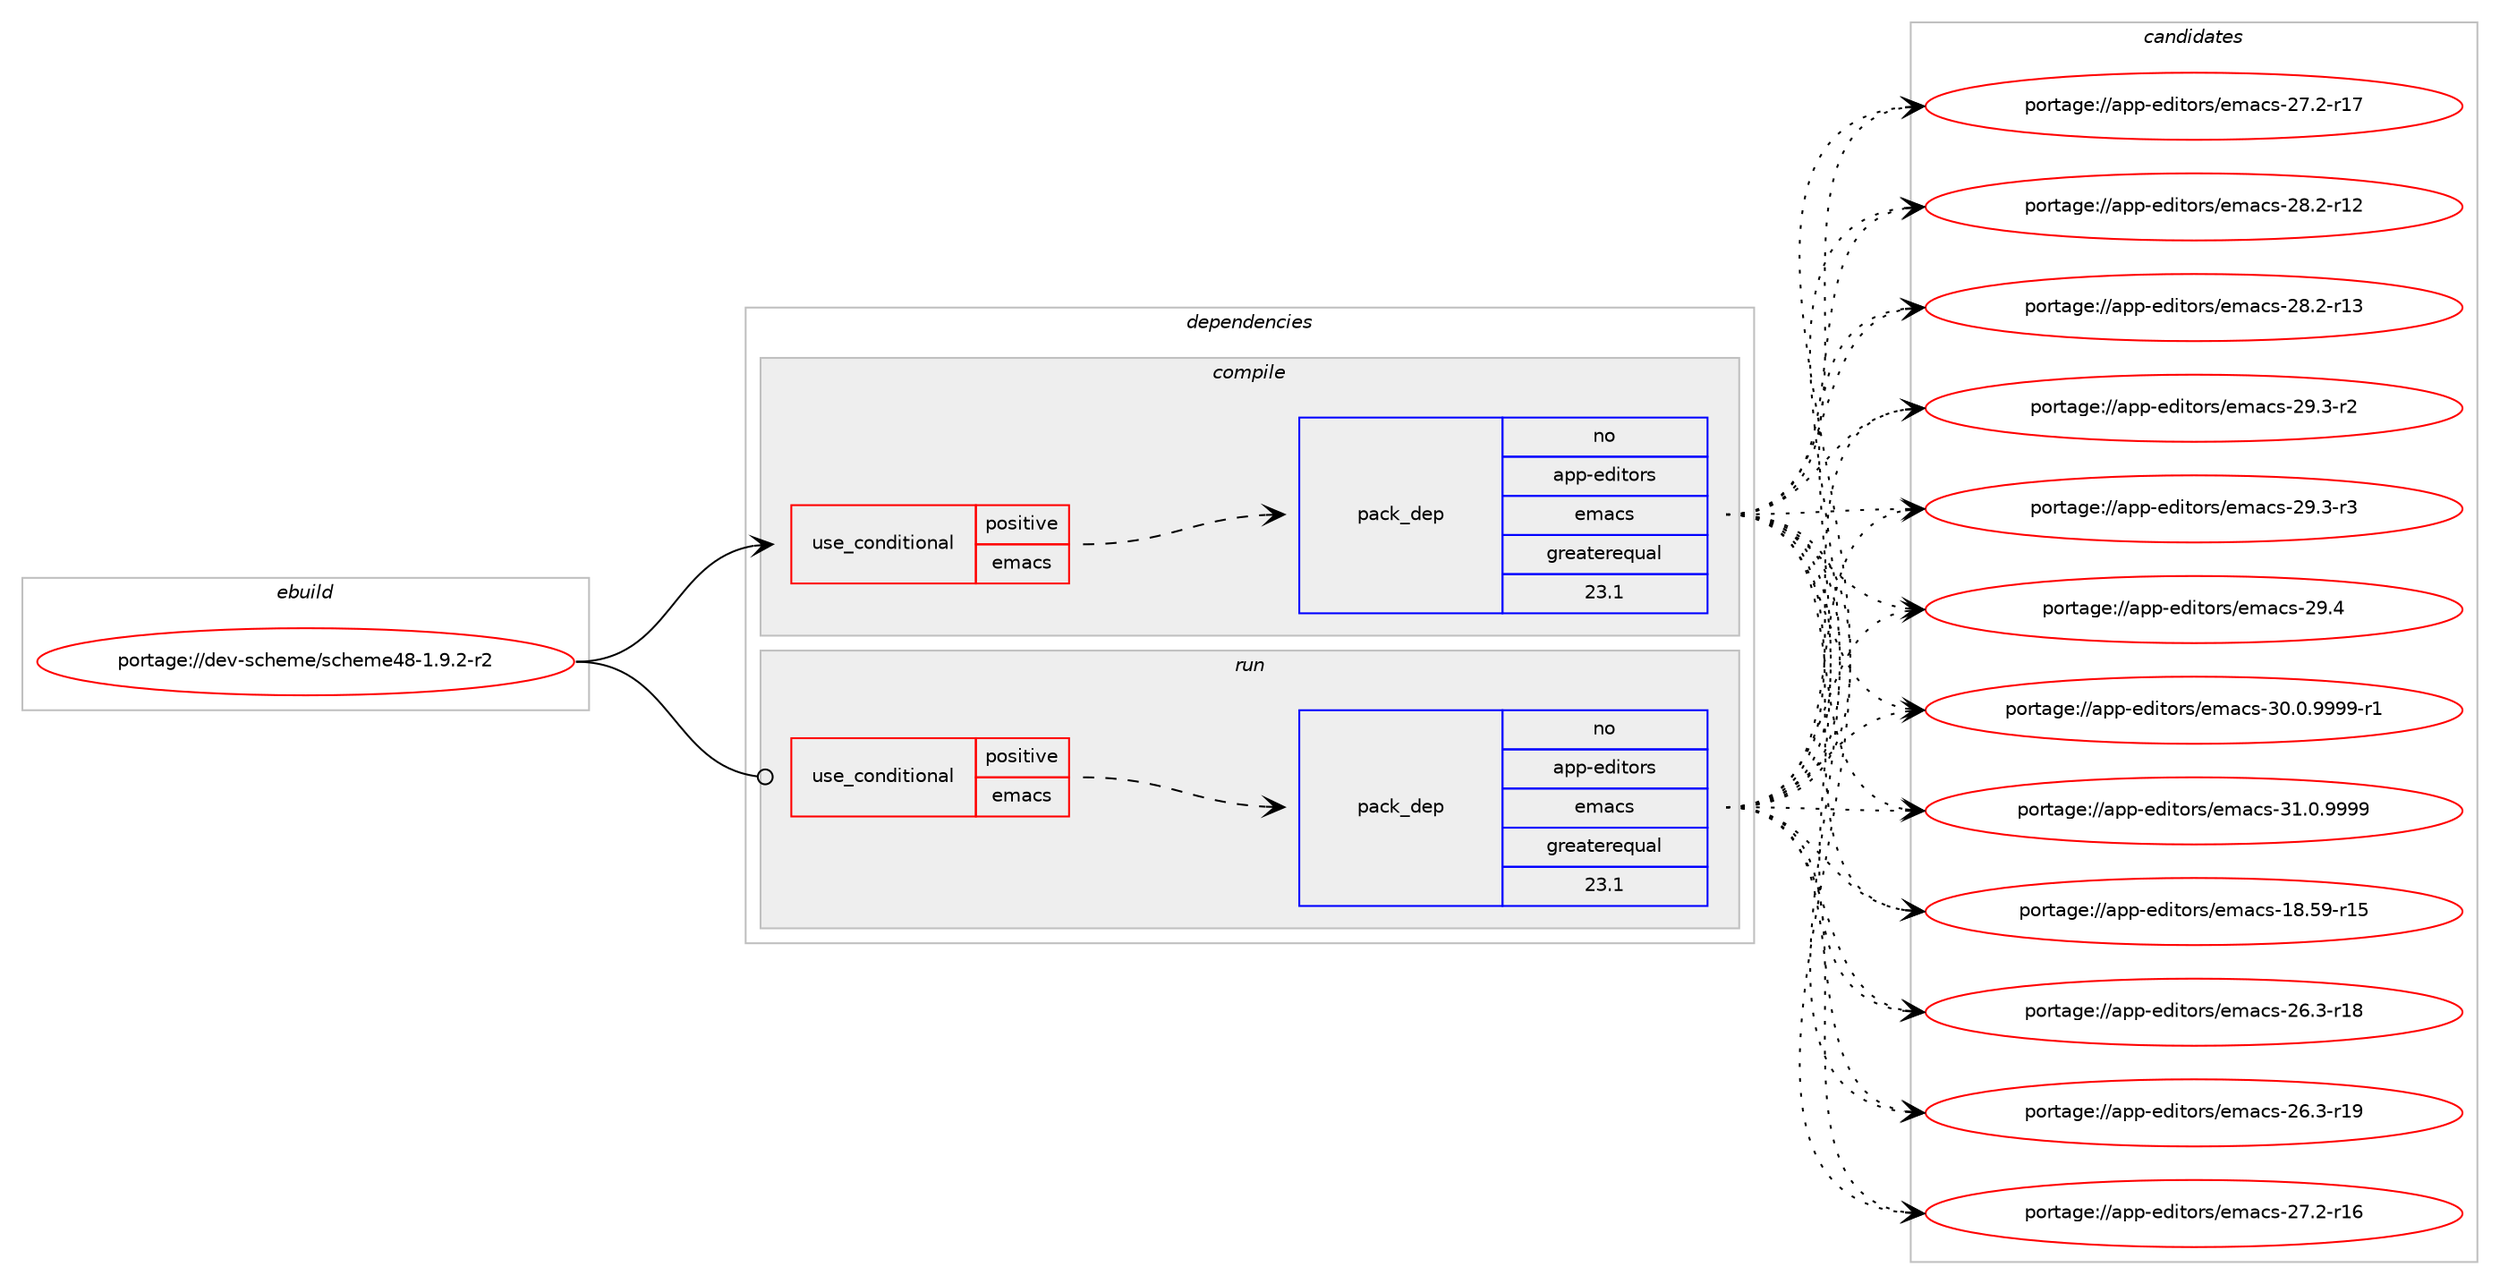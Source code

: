 digraph prolog {

# *************
# Graph options
# *************

newrank=true;
concentrate=true;
compound=true;
graph [rankdir=LR,fontname=Helvetica,fontsize=10,ranksep=1.5];#, ranksep=2.5, nodesep=0.2];
edge  [arrowhead=vee];
node  [fontname=Helvetica,fontsize=10];

# **********
# The ebuild
# **********

subgraph cluster_leftcol {
color=gray;
rank=same;
label=<<i>ebuild</i>>;
id [label="portage://dev-scheme/scheme48-1.9.2-r2", color=red, width=4, href="../dev-scheme/scheme48-1.9.2-r2.svg"];
}

# ****************
# The dependencies
# ****************

subgraph cluster_midcol {
color=gray;
label=<<i>dependencies</i>>;
subgraph cluster_compile {
fillcolor="#eeeeee";
style=filled;
label=<<i>compile</i>>;
subgraph cond57607 {
dependency107065 [label=<<TABLE BORDER="0" CELLBORDER="1" CELLSPACING="0" CELLPADDING="4"><TR><TD ROWSPAN="3" CELLPADDING="10">use_conditional</TD></TR><TR><TD>positive</TD></TR><TR><TD>emacs</TD></TR></TABLE>>, shape=none, color=red];
subgraph pack48084 {
dependency107066 [label=<<TABLE BORDER="0" CELLBORDER="1" CELLSPACING="0" CELLPADDING="4" WIDTH="220"><TR><TD ROWSPAN="6" CELLPADDING="30">pack_dep</TD></TR><TR><TD WIDTH="110">no</TD></TR><TR><TD>app-editors</TD></TR><TR><TD>emacs</TD></TR><TR><TD>greaterequal</TD></TR><TR><TD>23.1</TD></TR></TABLE>>, shape=none, color=blue];
}
dependency107065:e -> dependency107066:w [weight=20,style="dashed",arrowhead="vee"];
}
id:e -> dependency107065:w [weight=20,style="solid",arrowhead="vee"];
}
subgraph cluster_compileandrun {
fillcolor="#eeeeee";
style=filled;
label=<<i>compile and run</i>>;
}
subgraph cluster_run {
fillcolor="#eeeeee";
style=filled;
label=<<i>run</i>>;
subgraph cond57608 {
dependency107067 [label=<<TABLE BORDER="0" CELLBORDER="1" CELLSPACING="0" CELLPADDING="4"><TR><TD ROWSPAN="3" CELLPADDING="10">use_conditional</TD></TR><TR><TD>positive</TD></TR><TR><TD>emacs</TD></TR></TABLE>>, shape=none, color=red];
subgraph pack48085 {
dependency107068 [label=<<TABLE BORDER="0" CELLBORDER="1" CELLSPACING="0" CELLPADDING="4" WIDTH="220"><TR><TD ROWSPAN="6" CELLPADDING="30">pack_dep</TD></TR><TR><TD WIDTH="110">no</TD></TR><TR><TD>app-editors</TD></TR><TR><TD>emacs</TD></TR><TR><TD>greaterequal</TD></TR><TR><TD>23.1</TD></TR></TABLE>>, shape=none, color=blue];
}
dependency107067:e -> dependency107068:w [weight=20,style="dashed",arrowhead="vee"];
}
id:e -> dependency107067:w [weight=20,style="solid",arrowhead="odot"];
}
}

# **************
# The candidates
# **************

subgraph cluster_choices {
rank=same;
color=gray;
label=<<i>candidates</i>>;

subgraph choice48084 {
color=black;
nodesep=1;
choice9711211245101100105116111114115471011099799115454956465357451144953 [label="portage://app-editors/emacs-18.59-r15", color=red, width=4,href="../app-editors/emacs-18.59-r15.svg"];
choice97112112451011001051161111141154710110997991154550544651451144956 [label="portage://app-editors/emacs-26.3-r18", color=red, width=4,href="../app-editors/emacs-26.3-r18.svg"];
choice97112112451011001051161111141154710110997991154550544651451144957 [label="portage://app-editors/emacs-26.3-r19", color=red, width=4,href="../app-editors/emacs-26.3-r19.svg"];
choice97112112451011001051161111141154710110997991154550554650451144954 [label="portage://app-editors/emacs-27.2-r16", color=red, width=4,href="../app-editors/emacs-27.2-r16.svg"];
choice97112112451011001051161111141154710110997991154550554650451144955 [label="portage://app-editors/emacs-27.2-r17", color=red, width=4,href="../app-editors/emacs-27.2-r17.svg"];
choice97112112451011001051161111141154710110997991154550564650451144950 [label="portage://app-editors/emacs-28.2-r12", color=red, width=4,href="../app-editors/emacs-28.2-r12.svg"];
choice97112112451011001051161111141154710110997991154550564650451144951 [label="portage://app-editors/emacs-28.2-r13", color=red, width=4,href="../app-editors/emacs-28.2-r13.svg"];
choice971121124510110010511611111411547101109979911545505746514511450 [label="portage://app-editors/emacs-29.3-r2", color=red, width=4,href="../app-editors/emacs-29.3-r2.svg"];
choice971121124510110010511611111411547101109979911545505746514511451 [label="portage://app-editors/emacs-29.3-r3", color=red, width=4,href="../app-editors/emacs-29.3-r3.svg"];
choice97112112451011001051161111141154710110997991154550574652 [label="portage://app-editors/emacs-29.4", color=red, width=4,href="../app-editors/emacs-29.4.svg"];
choice9711211245101100105116111114115471011099799115455148464846575757574511449 [label="portage://app-editors/emacs-30.0.9999-r1", color=red, width=4,href="../app-editors/emacs-30.0.9999-r1.svg"];
choice971121124510110010511611111411547101109979911545514946484657575757 [label="portage://app-editors/emacs-31.0.9999", color=red, width=4,href="../app-editors/emacs-31.0.9999.svg"];
dependency107066:e -> choice9711211245101100105116111114115471011099799115454956465357451144953:w [style=dotted,weight="100"];
dependency107066:e -> choice97112112451011001051161111141154710110997991154550544651451144956:w [style=dotted,weight="100"];
dependency107066:e -> choice97112112451011001051161111141154710110997991154550544651451144957:w [style=dotted,weight="100"];
dependency107066:e -> choice97112112451011001051161111141154710110997991154550554650451144954:w [style=dotted,weight="100"];
dependency107066:e -> choice97112112451011001051161111141154710110997991154550554650451144955:w [style=dotted,weight="100"];
dependency107066:e -> choice97112112451011001051161111141154710110997991154550564650451144950:w [style=dotted,weight="100"];
dependency107066:e -> choice97112112451011001051161111141154710110997991154550564650451144951:w [style=dotted,weight="100"];
dependency107066:e -> choice971121124510110010511611111411547101109979911545505746514511450:w [style=dotted,weight="100"];
dependency107066:e -> choice971121124510110010511611111411547101109979911545505746514511451:w [style=dotted,weight="100"];
dependency107066:e -> choice97112112451011001051161111141154710110997991154550574652:w [style=dotted,weight="100"];
dependency107066:e -> choice9711211245101100105116111114115471011099799115455148464846575757574511449:w [style=dotted,weight="100"];
dependency107066:e -> choice971121124510110010511611111411547101109979911545514946484657575757:w [style=dotted,weight="100"];
}
subgraph choice48085 {
color=black;
nodesep=1;
choice9711211245101100105116111114115471011099799115454956465357451144953 [label="portage://app-editors/emacs-18.59-r15", color=red, width=4,href="../app-editors/emacs-18.59-r15.svg"];
choice97112112451011001051161111141154710110997991154550544651451144956 [label="portage://app-editors/emacs-26.3-r18", color=red, width=4,href="../app-editors/emacs-26.3-r18.svg"];
choice97112112451011001051161111141154710110997991154550544651451144957 [label="portage://app-editors/emacs-26.3-r19", color=red, width=4,href="../app-editors/emacs-26.3-r19.svg"];
choice97112112451011001051161111141154710110997991154550554650451144954 [label="portage://app-editors/emacs-27.2-r16", color=red, width=4,href="../app-editors/emacs-27.2-r16.svg"];
choice97112112451011001051161111141154710110997991154550554650451144955 [label="portage://app-editors/emacs-27.2-r17", color=red, width=4,href="../app-editors/emacs-27.2-r17.svg"];
choice97112112451011001051161111141154710110997991154550564650451144950 [label="portage://app-editors/emacs-28.2-r12", color=red, width=4,href="../app-editors/emacs-28.2-r12.svg"];
choice97112112451011001051161111141154710110997991154550564650451144951 [label="portage://app-editors/emacs-28.2-r13", color=red, width=4,href="../app-editors/emacs-28.2-r13.svg"];
choice971121124510110010511611111411547101109979911545505746514511450 [label="portage://app-editors/emacs-29.3-r2", color=red, width=4,href="../app-editors/emacs-29.3-r2.svg"];
choice971121124510110010511611111411547101109979911545505746514511451 [label="portage://app-editors/emacs-29.3-r3", color=red, width=4,href="../app-editors/emacs-29.3-r3.svg"];
choice97112112451011001051161111141154710110997991154550574652 [label="portage://app-editors/emacs-29.4", color=red, width=4,href="../app-editors/emacs-29.4.svg"];
choice9711211245101100105116111114115471011099799115455148464846575757574511449 [label="portage://app-editors/emacs-30.0.9999-r1", color=red, width=4,href="../app-editors/emacs-30.0.9999-r1.svg"];
choice971121124510110010511611111411547101109979911545514946484657575757 [label="portage://app-editors/emacs-31.0.9999", color=red, width=4,href="../app-editors/emacs-31.0.9999.svg"];
dependency107068:e -> choice9711211245101100105116111114115471011099799115454956465357451144953:w [style=dotted,weight="100"];
dependency107068:e -> choice97112112451011001051161111141154710110997991154550544651451144956:w [style=dotted,weight="100"];
dependency107068:e -> choice97112112451011001051161111141154710110997991154550544651451144957:w [style=dotted,weight="100"];
dependency107068:e -> choice97112112451011001051161111141154710110997991154550554650451144954:w [style=dotted,weight="100"];
dependency107068:e -> choice97112112451011001051161111141154710110997991154550554650451144955:w [style=dotted,weight="100"];
dependency107068:e -> choice97112112451011001051161111141154710110997991154550564650451144950:w [style=dotted,weight="100"];
dependency107068:e -> choice97112112451011001051161111141154710110997991154550564650451144951:w [style=dotted,weight="100"];
dependency107068:e -> choice971121124510110010511611111411547101109979911545505746514511450:w [style=dotted,weight="100"];
dependency107068:e -> choice971121124510110010511611111411547101109979911545505746514511451:w [style=dotted,weight="100"];
dependency107068:e -> choice97112112451011001051161111141154710110997991154550574652:w [style=dotted,weight="100"];
dependency107068:e -> choice9711211245101100105116111114115471011099799115455148464846575757574511449:w [style=dotted,weight="100"];
dependency107068:e -> choice971121124510110010511611111411547101109979911545514946484657575757:w [style=dotted,weight="100"];
}
}

}

